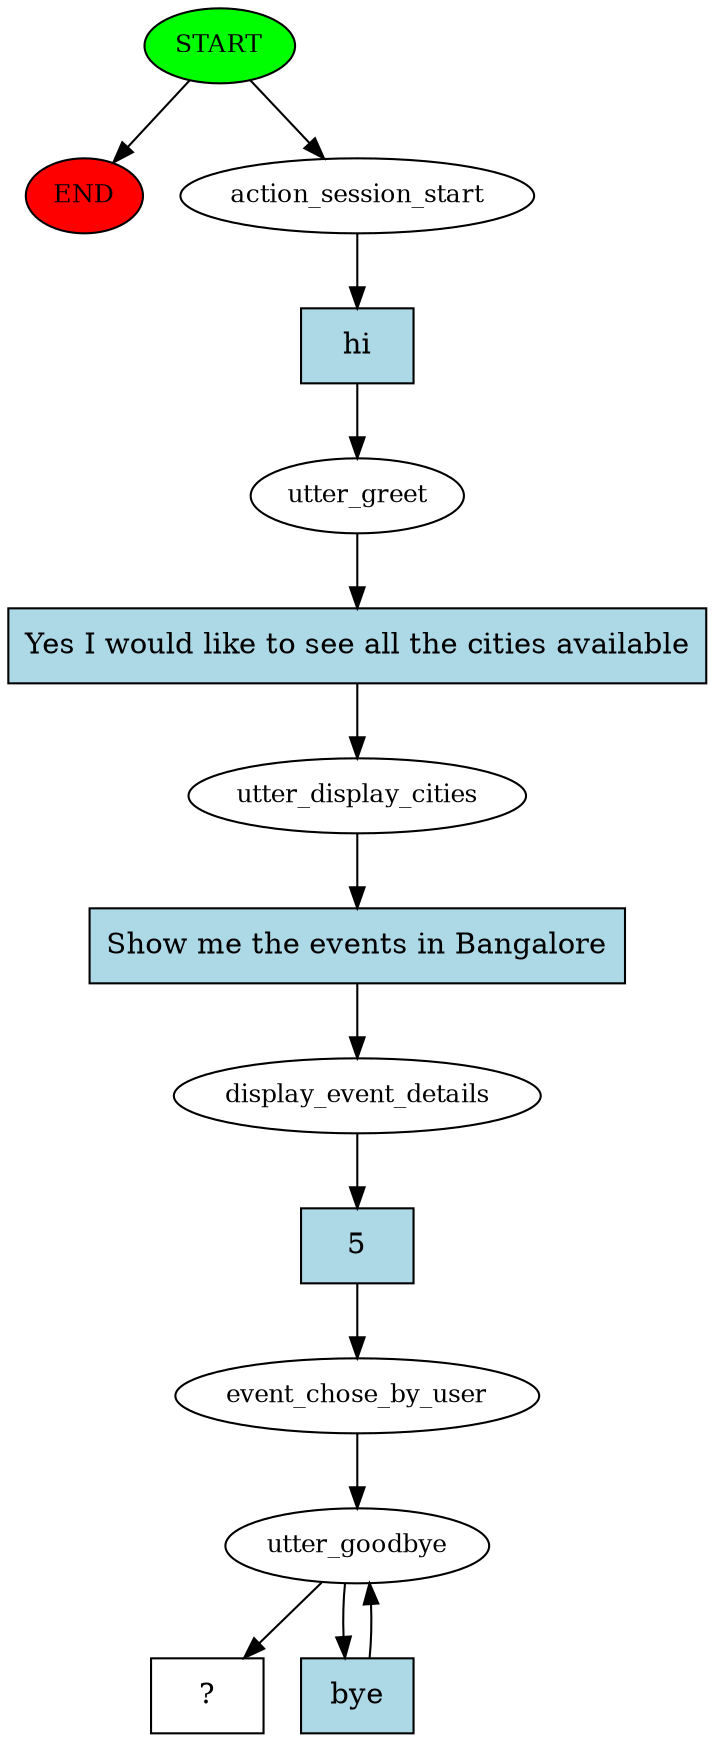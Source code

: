 digraph  {
0 [class="start active", fillcolor=green, fontsize=12, label=START, style=filled];
"-1" [class=end, fillcolor=red, fontsize=12, label=END, style=filled];
1 [class=active, fontsize=12, label=action_session_start];
2 [class=active, fontsize=12, label=utter_greet];
3 [class=active, fontsize=12, label=utter_display_cities];
4 [class=active, fontsize=12, label=display_event_details];
5 [class=active, fontsize=12, label=event_chose_by_user];
6 [class=active, fontsize=12, label=utter_goodbye];
8 [class="intent dashed active", label="  ?  ", shape=rect];
9 [class="intent active", fillcolor=lightblue, label=hi, shape=rect, style=filled];
10 [class="intent active", fillcolor=lightblue, label="Yes I would like to see all the cities available", shape=rect, style=filled];
11 [class="intent active", fillcolor=lightblue, label="Show me the events in Bangalore", shape=rect, style=filled];
12 [class="intent active", fillcolor=lightblue, label=5, shape=rect, style=filled];
13 [class="intent active", fillcolor=lightblue, label=bye, shape=rect, style=filled];
0 -> "-1"  [class="", key=NONE, label=""];
0 -> 1  [class=active, key=NONE, label=""];
1 -> 9  [class=active, key=0];
2 -> 10  [class=active, key=0];
3 -> 11  [class=active, key=0];
4 -> 12  [class=active, key=0];
5 -> 6  [class=active, key=NONE, label=""];
6 -> 8  [class=active, key=NONE, label=""];
6 -> 13  [class=active, key=0];
9 -> 2  [class=active, key=0];
10 -> 3  [class=active, key=0];
11 -> 4  [class=active, key=0];
12 -> 5  [class=active, key=0];
13 -> 6  [class=active, key=0];
}
